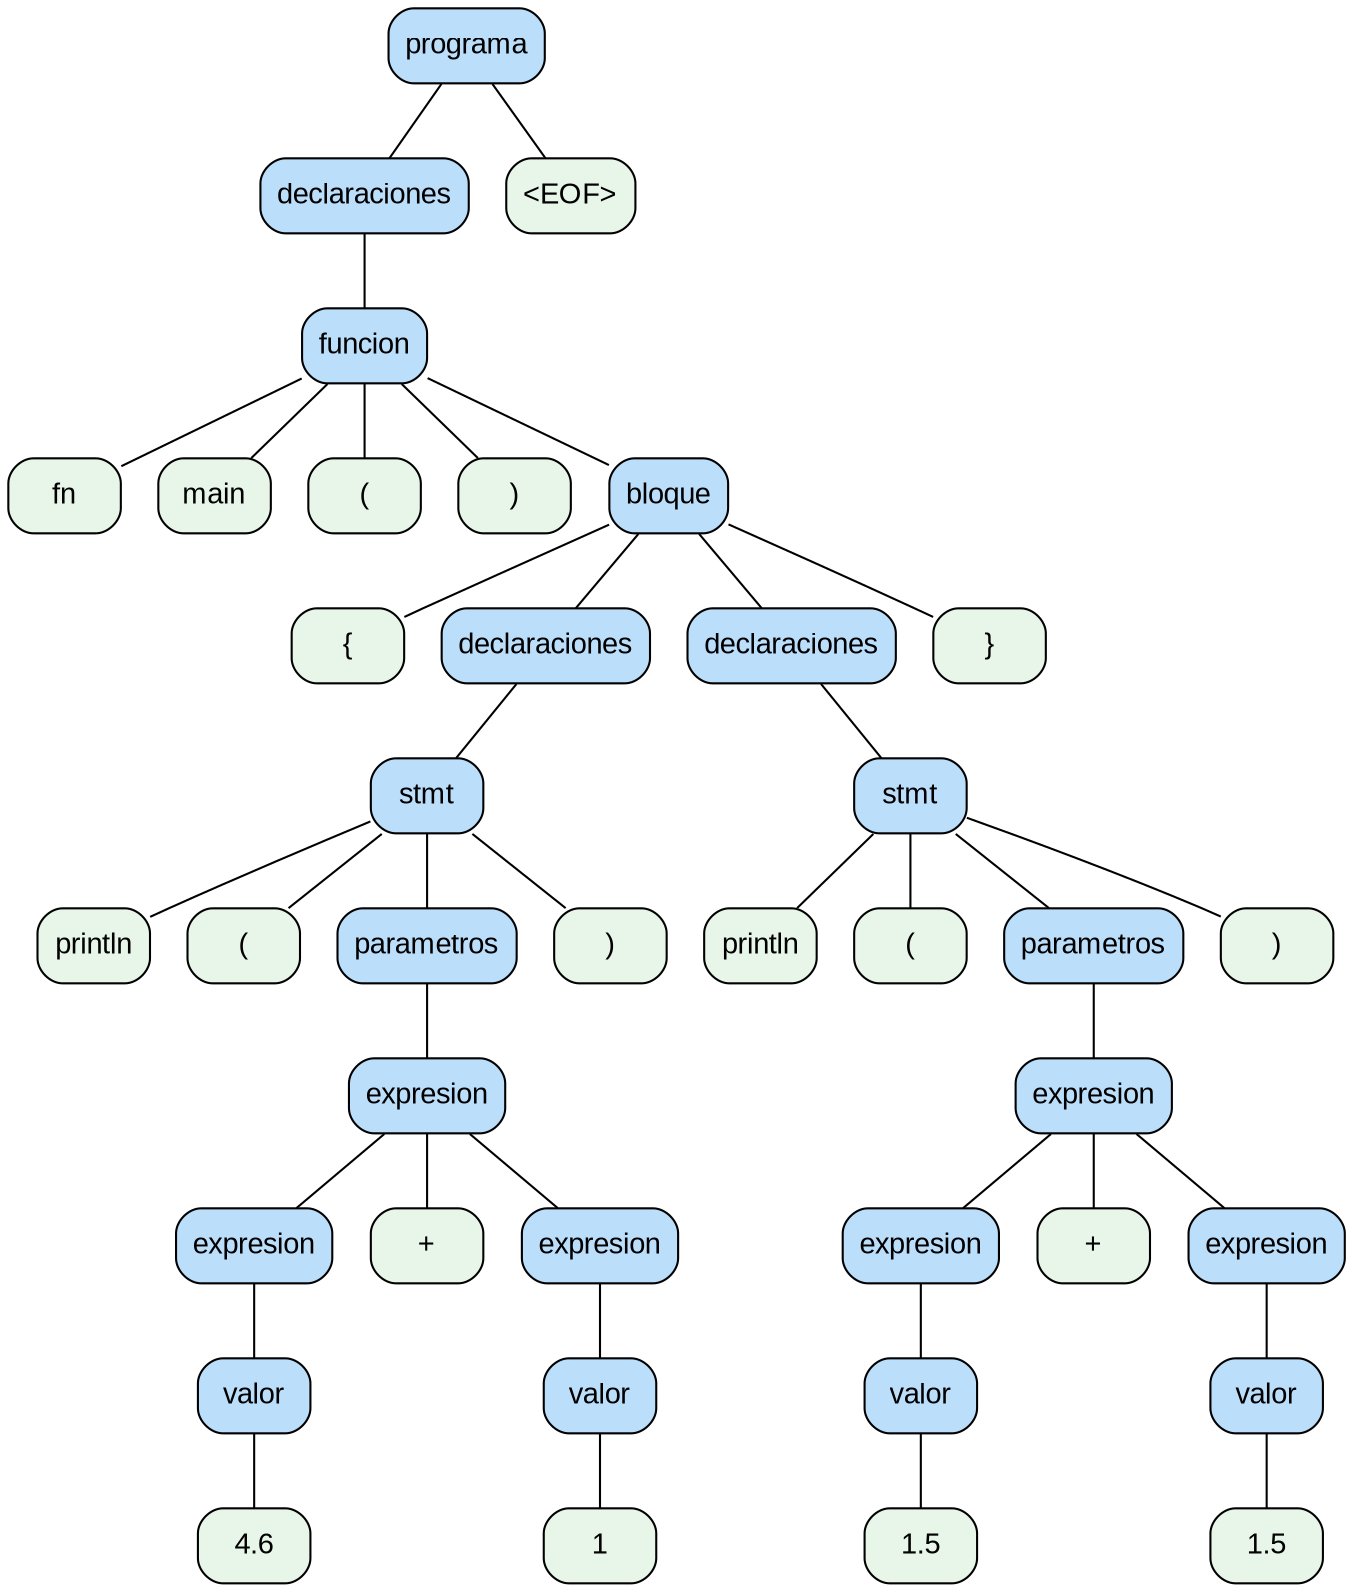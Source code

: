 digraph G {
  node [shape=box, style="rounded,filled", fontname="Arial"];
  edge [arrowhead=none];
  0 [label="programa", fillcolor="#bbdefb"];
  1 [label="declaraciones", fillcolor="#bbdefb"];
  2 [label="funcion", fillcolor="#bbdefb"];
  3 [label="fn", fillcolor="#e8f5e9"];
  2 -> 3;
  4 [label="main", fillcolor="#e8f5e9"];
  2 -> 4;
  5 [label="(", fillcolor="#e8f5e9"];
  2 -> 5;
  6 [label=")", fillcolor="#e8f5e9"];
  2 -> 6;
  7 [label="bloque", fillcolor="#bbdefb"];
  8 [label="{", fillcolor="#e8f5e9"];
  7 -> 8;
  9 [label="declaraciones", fillcolor="#bbdefb"];
  10 [label="stmt", fillcolor="#bbdefb"];
  11 [label="println", fillcolor="#e8f5e9"];
  10 -> 11;
  12 [label="(", fillcolor="#e8f5e9"];
  10 -> 12;
  13 [label="parametros", fillcolor="#bbdefb"];
  14 [label="expresion", fillcolor="#bbdefb"];
  15 [label="expresion", fillcolor="#bbdefb"];
  16 [label="valor", fillcolor="#bbdefb"];
  17 [label="4.6", fillcolor="#e8f5e9"];
  16 -> 17;
  15 -> 16;
  14 -> 15;
  18 [label="+", fillcolor="#e8f5e9"];
  14 -> 18;
  19 [label="expresion", fillcolor="#bbdefb"];
  20 [label="valor", fillcolor="#bbdefb"];
  21 [label="1", fillcolor="#e8f5e9"];
  20 -> 21;
  19 -> 20;
  14 -> 19;
  13 -> 14;
  10 -> 13;
  22 [label=")", fillcolor="#e8f5e9"];
  10 -> 22;
  9 -> 10;
  7 -> 9;
  23 [label="declaraciones", fillcolor="#bbdefb"];
  24 [label="stmt", fillcolor="#bbdefb"];
  25 [label="println", fillcolor="#e8f5e9"];
  24 -> 25;
  26 [label="(", fillcolor="#e8f5e9"];
  24 -> 26;
  27 [label="parametros", fillcolor="#bbdefb"];
  28 [label="expresion", fillcolor="#bbdefb"];
  29 [label="expresion", fillcolor="#bbdefb"];
  30 [label="valor", fillcolor="#bbdefb"];
  31 [label="1.5", fillcolor="#e8f5e9"];
  30 -> 31;
  29 -> 30;
  28 -> 29;
  32 [label="+", fillcolor="#e8f5e9"];
  28 -> 32;
  33 [label="expresion", fillcolor="#bbdefb"];
  34 [label="valor", fillcolor="#bbdefb"];
  35 [label="1.5", fillcolor="#e8f5e9"];
  34 -> 35;
  33 -> 34;
  28 -> 33;
  27 -> 28;
  24 -> 27;
  36 [label=")", fillcolor="#e8f5e9"];
  24 -> 36;
  23 -> 24;
  7 -> 23;
  37 [label="}", fillcolor="#e8f5e9"];
  7 -> 37;
  2 -> 7;
  1 -> 2;
  0 -> 1;
  38 [label="<EOF>", fillcolor="#e8f5e9"];
  0 -> 38;
}